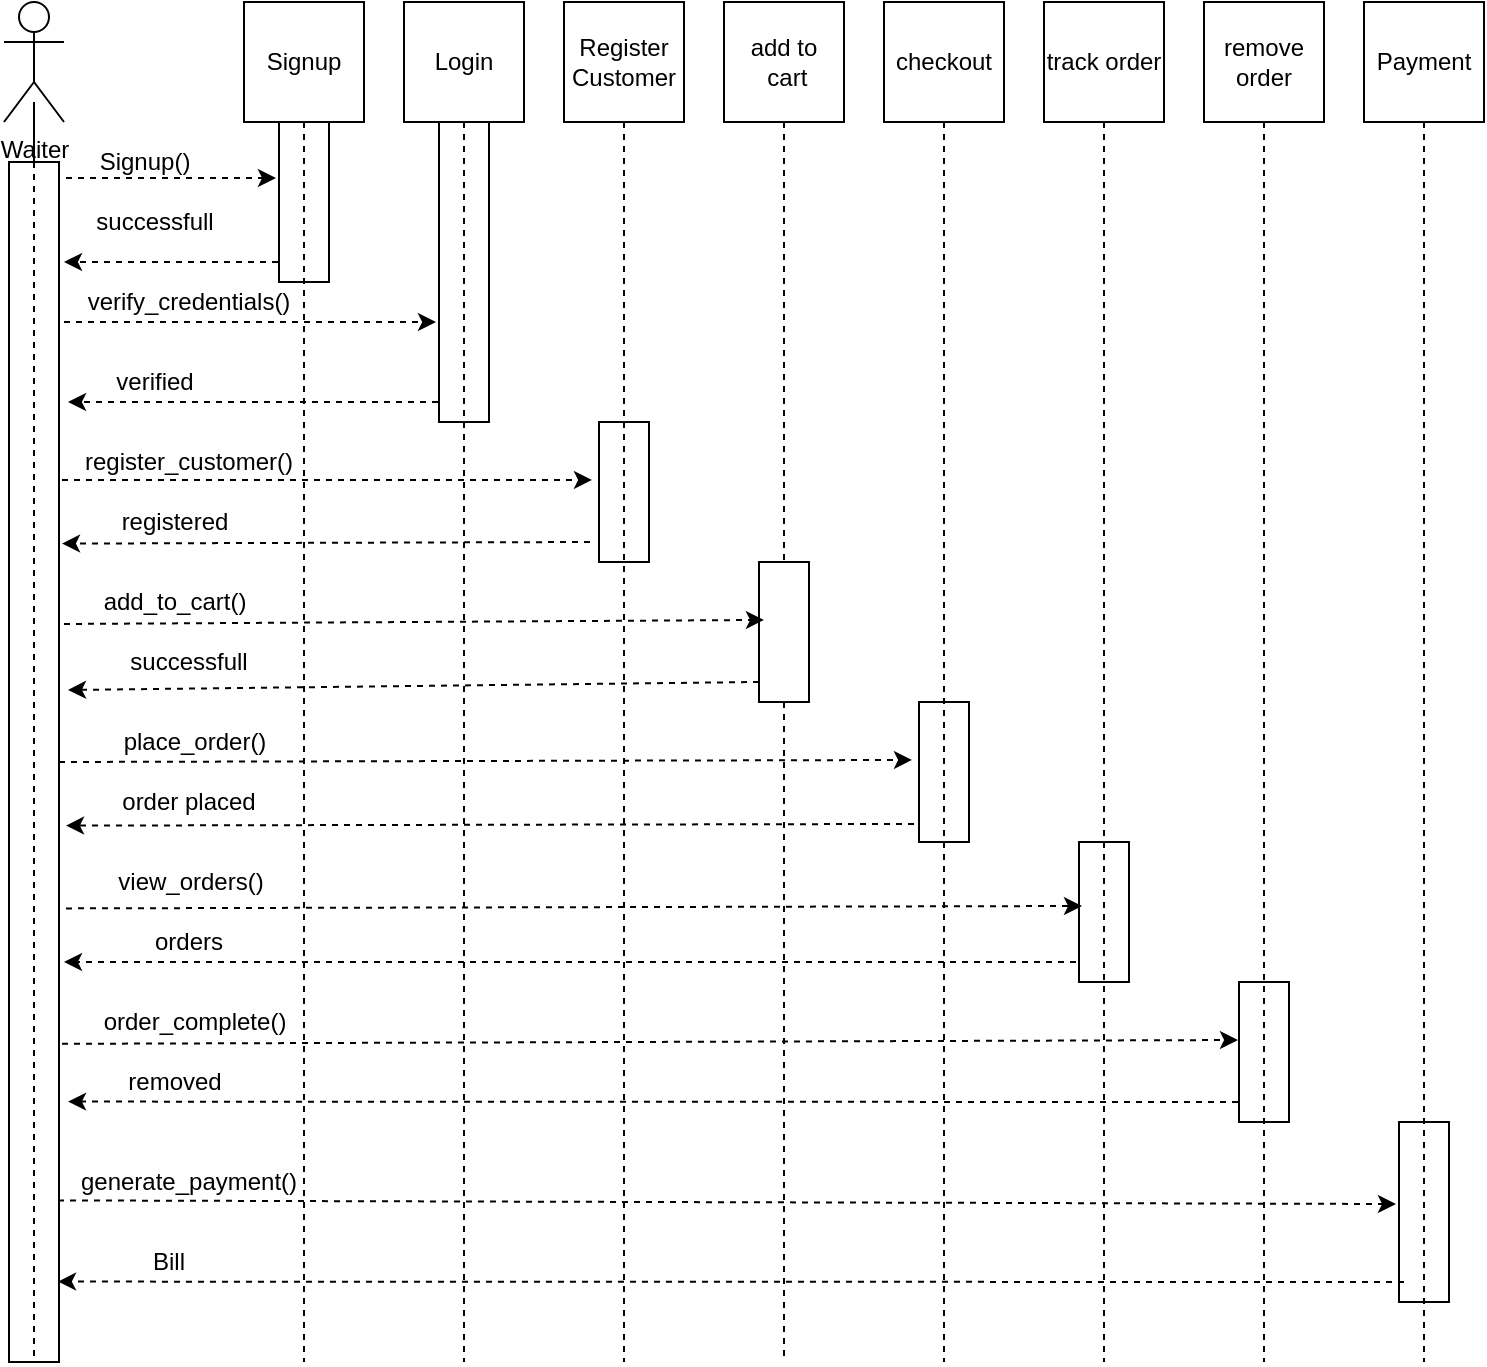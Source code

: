 <mxfile version="14.7.6" type="device"><diagram id="kgpKYQtTHZ0yAKxKKP6v" name="Page-1"><mxGraphModel dx="1102" dy="614" grid="1" gridSize="10" guides="1" tooltips="1" connect="1" arrows="1" fold="1" page="1" pageScale="1" pageWidth="850" pageHeight="1100" math="0" shadow="0"><root><mxCell id="0"/><mxCell id="1" parent="0"/><mxCell id="vq7zRf83O_rSmXne7CF_-11" style="edgeStyle=orthogonalEdgeStyle;rounded=0;orthogonalLoop=1;jettySize=auto;html=1;dashed=1;endArrow=none;endFill=0;startArrow=none;" parent="1" source="vq7zRf83O_rSmXne7CF_-22" edge="1"><mxGeometry relative="1" as="geometry"><mxPoint x="95" y="720" as="targetPoint"/><Array as="points"><mxPoint x="95" y="90"/><mxPoint x="95" y="90"/></Array></mxGeometry></mxCell><mxCell id="vq7zRf83O_rSmXne7CF_-1" value="Waiter" style="shape=umlActor;verticalLabelPosition=bottom;verticalAlign=top;html=1;outlineConnect=0;" parent="1" vertex="1"><mxGeometry x="80" y="40" width="30" height="60" as="geometry"/></mxCell><mxCell id="vq7zRf83O_rSmXne7CF_-12" style="edgeStyle=orthogonalEdgeStyle;rounded=0;orthogonalLoop=1;jettySize=auto;html=1;dashed=1;endArrow=none;endFill=0;" parent="1" source="vq7zRf83O_rSmXne7CF_-2" edge="1"><mxGeometry relative="1" as="geometry"><mxPoint x="230" y="720" as="targetPoint"/></mxGeometry></mxCell><mxCell id="vq7zRf83O_rSmXne7CF_-2" value="Signup" style="whiteSpace=wrap;html=1;aspect=fixed;fillColor=none;" parent="1" vertex="1"><mxGeometry x="200" y="40" width="60" height="60" as="geometry"/></mxCell><mxCell id="vq7zRf83O_rSmXne7CF_-13" style="edgeStyle=orthogonalEdgeStyle;rounded=0;orthogonalLoop=1;jettySize=auto;html=1;exitX=0.5;exitY=1;exitDx=0;exitDy=0;dashed=1;endArrow=none;endFill=0;" parent="1" source="vq7zRf83O_rSmXne7CF_-3" edge="1"><mxGeometry relative="1" as="geometry"><mxPoint x="310" y="720" as="targetPoint"/></mxGeometry></mxCell><mxCell id="vq7zRf83O_rSmXne7CF_-3" value="Login" style="whiteSpace=wrap;html=1;aspect=fixed;fillColor=none;" parent="1" vertex="1"><mxGeometry x="280" y="40" width="60" height="60" as="geometry"/></mxCell><mxCell id="vq7zRf83O_rSmXne7CF_-14" style="edgeStyle=orthogonalEdgeStyle;rounded=0;orthogonalLoop=1;jettySize=auto;html=1;exitX=0.5;exitY=1;exitDx=0;exitDy=0;dashed=1;endArrow=none;endFill=0;" parent="1" source="vq7zRf83O_rSmXne7CF_-4" edge="1"><mxGeometry relative="1" as="geometry"><mxPoint x="390" y="720" as="targetPoint"/></mxGeometry></mxCell><mxCell id="vq7zRf83O_rSmXne7CF_-4" value="Register Customer" style="whiteSpace=wrap;html=1;aspect=fixed;fillColor=none;" parent="1" vertex="1"><mxGeometry x="360" y="40" width="60" height="60" as="geometry"/></mxCell><mxCell id="vq7zRf83O_rSmXne7CF_-15" style="edgeStyle=orthogonalEdgeStyle;rounded=0;orthogonalLoop=1;jettySize=auto;html=1;exitX=0.5;exitY=1;exitDx=0;exitDy=0;dashed=1;endArrow=none;endFill=0;startArrow=none;" parent="1" source="vq7zRf83O_rSmXne7CF_-42" edge="1"><mxGeometry relative="1" as="geometry"><mxPoint x="470" y="720" as="targetPoint"/></mxGeometry></mxCell><mxCell id="vq7zRf83O_rSmXne7CF_-5" value="add to&lt;br&gt;&amp;nbsp;cart" style="whiteSpace=wrap;html=1;aspect=fixed;fillColor=none;" parent="1" vertex="1"><mxGeometry x="440" y="40" width="60" height="60" as="geometry"/></mxCell><mxCell id="vq7zRf83O_rSmXne7CF_-16" style="edgeStyle=orthogonalEdgeStyle;rounded=0;orthogonalLoop=1;jettySize=auto;html=1;exitX=0.5;exitY=1;exitDx=0;exitDy=0;dashed=1;endArrow=none;endFill=0;" parent="1" source="vq7zRf83O_rSmXne7CF_-6" edge="1"><mxGeometry relative="1" as="geometry"><mxPoint x="550" y="720" as="targetPoint"/></mxGeometry></mxCell><mxCell id="vq7zRf83O_rSmXne7CF_-6" value="checkout" style="whiteSpace=wrap;html=1;aspect=fixed;fillColor=none;" parent="1" vertex="1"><mxGeometry x="520" y="40" width="60" height="60" as="geometry"/></mxCell><mxCell id="vq7zRf83O_rSmXne7CF_-17" style="edgeStyle=orthogonalEdgeStyle;rounded=0;orthogonalLoop=1;jettySize=auto;html=1;exitX=0.5;exitY=1;exitDx=0;exitDy=0;dashed=1;endArrow=none;endFill=0;" parent="1" source="vq7zRf83O_rSmXne7CF_-7" edge="1"><mxGeometry relative="1" as="geometry"><mxPoint x="630" y="720" as="targetPoint"/></mxGeometry></mxCell><mxCell id="vq7zRf83O_rSmXne7CF_-7" value="track order" style="whiteSpace=wrap;html=1;aspect=fixed;fillColor=none;" parent="1" vertex="1"><mxGeometry x="600" y="40" width="60" height="60" as="geometry"/></mxCell><mxCell id="vq7zRf83O_rSmXne7CF_-18" style="edgeStyle=orthogonalEdgeStyle;rounded=0;orthogonalLoop=1;jettySize=auto;html=1;exitX=0.5;exitY=1;exitDx=0;exitDy=0;dashed=1;endArrow=none;endFill=0;" parent="1" source="vq7zRf83O_rSmXne7CF_-8" edge="1"><mxGeometry relative="1" as="geometry"><mxPoint x="710" y="720" as="targetPoint"/></mxGeometry></mxCell><mxCell id="vq7zRf83O_rSmXne7CF_-8" value="remove order" style="whiteSpace=wrap;html=1;aspect=fixed;fillColor=none;" parent="1" vertex="1"><mxGeometry x="680" y="40" width="60" height="60" as="geometry"/></mxCell><mxCell id="vq7zRf83O_rSmXne7CF_-20" style="edgeStyle=orthogonalEdgeStyle;rounded=0;orthogonalLoop=1;jettySize=auto;html=1;exitX=0.5;exitY=1;exitDx=0;exitDy=0;dashed=1;endArrow=none;endFill=0;" parent="1" source="vq7zRf83O_rSmXne7CF_-19" edge="1"><mxGeometry relative="1" as="geometry"><mxPoint x="790" y="720" as="targetPoint"/></mxGeometry></mxCell><mxCell id="vq7zRf83O_rSmXne7CF_-19" value="Payment" style="whiteSpace=wrap;html=1;aspect=fixed;fillColor=none;" parent="1" vertex="1"><mxGeometry x="760" y="40" width="60" height="60" as="geometry"/></mxCell><mxCell id="vq7zRf83O_rSmXne7CF_-22" value="" style="rounded=0;whiteSpace=wrap;html=1;fillColor=none;" parent="1" vertex="1"><mxGeometry x="82.5" y="120" width="25" height="600" as="geometry"/></mxCell><mxCell id="vq7zRf83O_rSmXne7CF_-23" value="" style="edgeStyle=orthogonalEdgeStyle;rounded=0;orthogonalLoop=1;jettySize=auto;html=1;dashed=1;endArrow=none;endFill=0;" parent="1" source="vq7zRf83O_rSmXne7CF_-1" target="vq7zRf83O_rSmXne7CF_-22" edge="1"><mxGeometry relative="1" as="geometry"><mxPoint x="95" y="640" as="targetPoint"/><mxPoint x="95" y="100" as="sourcePoint"/></mxGeometry></mxCell><mxCell id="vq7zRf83O_rSmXne7CF_-25" value="" style="rounded=0;whiteSpace=wrap;html=1;fillColor=none;" parent="1" vertex="1"><mxGeometry x="217.5" y="100" width="25" height="80" as="geometry"/></mxCell><mxCell id="vq7zRf83O_rSmXne7CF_-26" value="" style="endArrow=classic;html=1;dashed=1;" parent="1" edge="1"><mxGeometry width="50" height="50" relative="1" as="geometry"><mxPoint x="111" y="128" as="sourcePoint"/><mxPoint x="216" y="128" as="targetPoint"/></mxGeometry></mxCell><mxCell id="vq7zRf83O_rSmXne7CF_-27" value="Signup()" style="text;html=1;align=center;verticalAlign=middle;resizable=0;points=[];autosize=1;strokeColor=none;" parent="1" vertex="1"><mxGeometry x="120" y="110" width="60" height="20" as="geometry"/></mxCell><mxCell id="vq7zRf83O_rSmXne7CF_-28" value="" style="endArrow=classic;html=1;dashed=1;" parent="1" edge="1"><mxGeometry width="50" height="50" relative="1" as="geometry"><mxPoint x="217" y="170" as="sourcePoint"/><mxPoint x="110" y="170" as="targetPoint"/></mxGeometry></mxCell><mxCell id="vq7zRf83O_rSmXne7CF_-29" value="successfull" style="text;html=1;align=center;verticalAlign=middle;resizable=0;points=[];autosize=1;strokeColor=none;" parent="1" vertex="1"><mxGeometry x="120" y="140" width="70" height="20" as="geometry"/></mxCell><mxCell id="vq7zRf83O_rSmXne7CF_-30" value="" style="rounded=0;whiteSpace=wrap;html=1;fillColor=none;" parent="1" vertex="1"><mxGeometry x="297.5" y="100" width="25" height="150" as="geometry"/></mxCell><mxCell id="vq7zRf83O_rSmXne7CF_-33" value="" style="endArrow=classic;html=1;dashed=1;entryX=-0.06;entryY=0.667;entryDx=0;entryDy=0;entryPerimeter=0;" parent="1" target="vq7zRf83O_rSmXne7CF_-30" edge="1"><mxGeometry width="50" height="50" relative="1" as="geometry"><mxPoint x="110" y="200" as="sourcePoint"/><mxPoint x="260" y="198" as="targetPoint"/></mxGeometry></mxCell><mxCell id="vq7zRf83O_rSmXne7CF_-34" value="verify_credentials()" style="text;html=1;align=center;verticalAlign=middle;resizable=0;points=[];autosize=1;strokeColor=none;" parent="1" vertex="1"><mxGeometry x="112" y="180" width="120" height="20" as="geometry"/></mxCell><mxCell id="vq7zRf83O_rSmXne7CF_-35" value="" style="endArrow=classic;html=1;dashed=1;entryX=1.18;entryY=0.2;entryDx=0;entryDy=0;entryPerimeter=0;" parent="1" target="vq7zRf83O_rSmXne7CF_-22" edge="1"><mxGeometry width="50" height="50" relative="1" as="geometry"><mxPoint x="297" y="240" as="sourcePoint"/><mxPoint x="120" y="240" as="targetPoint"/></mxGeometry></mxCell><mxCell id="vq7zRf83O_rSmXne7CF_-36" value="verified" style="text;html=1;align=center;verticalAlign=middle;resizable=0;points=[];autosize=1;strokeColor=none;" parent="1" vertex="1"><mxGeometry x="130" y="220" width="50" height="20" as="geometry"/></mxCell><mxCell id="vq7zRf83O_rSmXne7CF_-37" value="" style="rounded=0;whiteSpace=wrap;html=1;fillColor=none;" parent="1" vertex="1"><mxGeometry x="377.5" y="250" width="25" height="70" as="geometry"/></mxCell><mxCell id="vq7zRf83O_rSmXne7CF_-38" value="" style="endArrow=classic;html=1;dashed=1;entryX=-0.14;entryY=0.414;entryDx=0;entryDy=0;entryPerimeter=0;exitX=1.06;exitY=0.265;exitDx=0;exitDy=0;exitPerimeter=0;" parent="1" source="vq7zRf83O_rSmXne7CF_-22" target="vq7zRf83O_rSmXne7CF_-37" edge="1"><mxGeometry width="50" height="50" relative="1" as="geometry"><mxPoint x="120" y="279" as="sourcePoint"/><mxPoint x="297.5" y="280.02" as="targetPoint"/></mxGeometry></mxCell><mxCell id="vq7zRf83O_rSmXne7CF_-39" value="register_customer()" style="text;html=1;align=center;verticalAlign=middle;resizable=0;points=[];autosize=1;strokeColor=none;" parent="1" vertex="1"><mxGeometry x="112" y="260" width="120" height="20" as="geometry"/></mxCell><mxCell id="vq7zRf83O_rSmXne7CF_-40" value="" style="endArrow=classic;html=1;dashed=1;exitX=-0.18;exitY=0.857;exitDx=0;exitDy=0;exitPerimeter=0;entryX=1.06;entryY=0.318;entryDx=0;entryDy=0;entryPerimeter=0;" parent="1" source="vq7zRf83O_rSmXne7CF_-37" target="vq7zRf83O_rSmXne7CF_-22" edge="1"><mxGeometry width="50" height="50" relative="1" as="geometry"><mxPoint x="317" y="309.99" as="sourcePoint"/><mxPoint x="140" y="310" as="targetPoint"/></mxGeometry></mxCell><mxCell id="vq7zRf83O_rSmXne7CF_-41" value="registered" style="text;html=1;align=center;verticalAlign=middle;resizable=0;points=[];autosize=1;strokeColor=none;" parent="1" vertex="1"><mxGeometry x="130" y="290" width="70" height="20" as="geometry"/></mxCell><mxCell id="vq7zRf83O_rSmXne7CF_-42" value="" style="rounded=0;whiteSpace=wrap;html=1;fillColor=none;" parent="1" vertex="1"><mxGeometry x="457.5" y="320" width="25" height="70" as="geometry"/></mxCell><mxCell id="vq7zRf83O_rSmXne7CF_-43" value="" style="edgeStyle=orthogonalEdgeStyle;rounded=0;orthogonalLoop=1;jettySize=auto;html=1;exitX=0.5;exitY=1;exitDx=0;exitDy=0;dashed=1;endArrow=none;endFill=0;" parent="1" source="vq7zRf83O_rSmXne7CF_-5" target="vq7zRf83O_rSmXne7CF_-42" edge="1"><mxGeometry relative="1" as="geometry"><mxPoint x="470" y="642" as="targetPoint"/><mxPoint x="470" y="100" as="sourcePoint"/></mxGeometry></mxCell><mxCell id="vq7zRf83O_rSmXne7CF_-44" value="" style="endArrow=classic;html=1;dashed=1;entryX=0.1;entryY=0.414;entryDx=0;entryDy=0;entryPerimeter=0;exitX=1.1;exitY=0.385;exitDx=0;exitDy=0;exitPerimeter=0;" parent="1" source="vq7zRf83O_rSmXne7CF_-22" target="vq7zRf83O_rSmXne7CF_-42" edge="1"><mxGeometry width="50" height="50" relative="1" as="geometry"><mxPoint x="130" y="349.12" as="sourcePoint"/><mxPoint x="396" y="348.98" as="targetPoint"/></mxGeometry></mxCell><mxCell id="vq7zRf83O_rSmXne7CF_-45" value="add_to_cart()" style="text;html=1;align=center;verticalAlign=middle;resizable=0;points=[];autosize=1;strokeColor=none;" parent="1" vertex="1"><mxGeometry x="120" y="330" width="90" height="20" as="geometry"/></mxCell><mxCell id="vq7zRf83O_rSmXne7CF_-46" value="" style="endArrow=classic;html=1;dashed=1;exitX=0;exitY=0.857;exitDx=0;exitDy=0;entryX=1.18;entryY=0.44;entryDx=0;entryDy=0;exitPerimeter=0;entryPerimeter=0;" parent="1" source="vq7zRf83O_rSmXne7CF_-42" target="vq7zRf83O_rSmXne7CF_-22" edge="1"><mxGeometry width="50" height="50" relative="1" as="geometry"><mxPoint x="415" y="379.99" as="sourcePoint"/><mxPoint x="150" y="379.8" as="targetPoint"/></mxGeometry></mxCell><mxCell id="vq7zRf83O_rSmXne7CF_-47" value="successfull" style="text;html=1;align=center;verticalAlign=middle;resizable=0;points=[];autosize=1;strokeColor=none;" parent="1" vertex="1"><mxGeometry x="137" y="360" width="70" height="20" as="geometry"/></mxCell><mxCell id="vq7zRf83O_rSmXne7CF_-48" value="" style="rounded=0;whiteSpace=wrap;html=1;fillColor=none;" parent="1" vertex="1"><mxGeometry x="537.5" y="390" width="25" height="70" as="geometry"/></mxCell><mxCell id="vq7zRf83O_rSmXne7CF_-49" value="" style="endArrow=classic;html=1;dashed=1;entryX=-0.14;entryY=0.414;entryDx=0;entryDy=0;entryPerimeter=0;exitX=1;exitY=0.5;exitDx=0;exitDy=0;" parent="1" source="vq7zRf83O_rSmXne7CF_-22" target="vq7zRf83O_rSmXne7CF_-48" edge="1"><mxGeometry width="50" height="50" relative="1" as="geometry"><mxPoint x="130" y="418.8" as="sourcePoint"/><mxPoint x="480" y="418.98" as="targetPoint"/></mxGeometry></mxCell><mxCell id="vq7zRf83O_rSmXne7CF_-50" value="place_order()" style="text;html=1;align=center;verticalAlign=middle;resizable=0;points=[];autosize=1;strokeColor=none;" parent="1" vertex="1"><mxGeometry x="130" y="400" width="90" height="20" as="geometry"/></mxCell><mxCell id="vq7zRf83O_rSmXne7CF_-51" value="" style="endArrow=classic;html=1;dashed=1;exitX=-0.1;exitY=0.871;exitDx=0;exitDy=0;entryX=1.14;entryY=0.553;entryDx=0;entryDy=0;exitPerimeter=0;entryPerimeter=0;" parent="1" source="vq7zRf83O_rSmXne7CF_-48" target="vq7zRf83O_rSmXne7CF_-22" edge="1"><mxGeometry width="50" height="50" relative="1" as="geometry"><mxPoint x="480" y="449.99" as="sourcePoint"/><mxPoint x="130" y="450" as="targetPoint"/></mxGeometry></mxCell><mxCell id="vq7zRf83O_rSmXne7CF_-52" value="order placed" style="text;html=1;align=center;verticalAlign=middle;resizable=0;points=[];autosize=1;strokeColor=none;" parent="1" vertex="1"><mxGeometry x="132" y="430" width="80" height="20" as="geometry"/></mxCell><mxCell id="vq7zRf83O_rSmXne7CF_-53" value="" style="rounded=0;whiteSpace=wrap;html=1;fillColor=none;" parent="1" vertex="1"><mxGeometry x="617.5" y="460" width="25" height="70" as="geometry"/></mxCell><mxCell id="vq7zRf83O_rSmXne7CF_-54" value="" style="endArrow=classic;html=1;dashed=1;exitX=1.14;exitY=0.622;exitDx=0;exitDy=0;exitPerimeter=0;entryX=0.06;entryY=0.457;entryDx=0;entryDy=0;entryPerimeter=0;" parent="1" source="vq7zRf83O_rSmXne7CF_-22" target="vq7zRf83O_rSmXne7CF_-53" edge="1"><mxGeometry width="50" height="50" relative="1" as="geometry"><mxPoint x="137" y="489" as="sourcePoint"/><mxPoint x="590" y="495" as="targetPoint"/></mxGeometry></mxCell><mxCell id="vq7zRf83O_rSmXne7CF_-55" value="view_orders()" style="text;html=1;align=center;verticalAlign=middle;resizable=0;points=[];autosize=1;strokeColor=none;" parent="1" vertex="1"><mxGeometry x="127.5" y="470" width="90" height="20" as="geometry"/></mxCell><mxCell id="vq7zRf83O_rSmXne7CF_-57" value="" style="endArrow=classic;html=1;dashed=1;exitX=-0.06;exitY=0.857;exitDx=0;exitDy=0;exitPerimeter=0;" parent="1" source="vq7zRf83O_rSmXne7CF_-53" edge="1"><mxGeometry width="50" height="50" relative="1" as="geometry"><mxPoint x="558" y="520.97" as="sourcePoint"/><mxPoint x="110" y="520" as="targetPoint"/></mxGeometry></mxCell><mxCell id="vq7zRf83O_rSmXne7CF_-58" value="orders" style="text;html=1;align=center;verticalAlign=middle;resizable=0;points=[];autosize=1;strokeColor=none;" parent="1" vertex="1"><mxGeometry x="147" y="500" width="50" height="20" as="geometry"/></mxCell><mxCell id="vq7zRf83O_rSmXne7CF_-59" value="" style="rounded=0;whiteSpace=wrap;html=1;fillColor=none;" parent="1" vertex="1"><mxGeometry x="697.5" y="530" width="25" height="70" as="geometry"/></mxCell><mxCell id="vq7zRf83O_rSmXne7CF_-60" value="" style="endArrow=classic;html=1;dashed=1;exitX=1.06;exitY=0.846;exitDx=0;exitDy=0;exitPerimeter=0;" parent="1" edge="1"><mxGeometry width="50" height="50" relative="1" as="geometry"><mxPoint x="109" y="560.92" as="sourcePoint"/><mxPoint x="697" y="559" as="targetPoint"/></mxGeometry></mxCell><mxCell id="vq7zRf83O_rSmXne7CF_-61" value="order_complete()" style="text;html=1;align=center;verticalAlign=middle;resizable=0;points=[];autosize=1;strokeColor=none;" parent="1" vertex="1"><mxGeometry x="120" y="540" width="110" height="20" as="geometry"/></mxCell><mxCell id="vq7zRf83O_rSmXne7CF_-62" value="" style="endArrow=classic;html=1;dashed=1;exitX=-0.02;exitY=0.857;exitDx=0;exitDy=0;exitPerimeter=0;entryX=1.18;entryY=0.783;entryDx=0;entryDy=0;entryPerimeter=0;" parent="1" source="vq7zRf83O_rSmXne7CF_-59" target="vq7zRf83O_rSmXne7CF_-22" edge="1"><mxGeometry width="50" height="50" relative="1" as="geometry"><mxPoint x="638" y="589.5" as="sourcePoint"/><mxPoint x="140" y="590" as="targetPoint"/></mxGeometry></mxCell><mxCell id="vq7zRf83O_rSmXne7CF_-63" value="removed" style="text;html=1;align=center;verticalAlign=middle;resizable=0;points=[];autosize=1;strokeColor=none;" parent="1" vertex="1"><mxGeometry x="135" y="570" width="60" height="20" as="geometry"/></mxCell><mxCell id="vq7zRf83O_rSmXne7CF_-66" value="" style="rounded=0;whiteSpace=wrap;html=1;fillColor=none;" parent="1" vertex="1"><mxGeometry x="777.5" y="600" width="25" height="90" as="geometry"/></mxCell><mxCell id="vq7zRf83O_rSmXne7CF_-67" value="" style="endArrow=classic;html=1;dashed=1;entryX=-0.06;entryY=0.6;entryDx=0;entryDy=0;entryPerimeter=0;exitX=0.98;exitY=0.867;exitDx=0;exitDy=0;exitPerimeter=0;" parent="1" edge="1"><mxGeometry width="50" height="50" relative="1" as="geometry"><mxPoint x="107" y="639.2" as="sourcePoint"/><mxPoint x="776" y="641" as="targetPoint"/></mxGeometry></mxCell><mxCell id="vq7zRf83O_rSmXne7CF_-68" value="generate_payment()" style="text;html=1;align=center;verticalAlign=middle;resizable=0;points=[];autosize=1;strokeColor=none;" parent="1" vertex="1"><mxGeometry x="112" y="620" width="120" height="20" as="geometry"/></mxCell><mxCell id="vq7zRf83O_rSmXne7CF_-69" value="" style="endArrow=classic;html=1;dashed=1;entryX=0.98;entryY=0.928;entryDx=0;entryDy=0;entryPerimeter=0;" parent="1" edge="1"><mxGeometry width="50" height="50" relative="1" as="geometry"><mxPoint x="780" y="680" as="sourcePoint"/><mxPoint x="107" y="679.8" as="targetPoint"/></mxGeometry></mxCell><mxCell id="vq7zRf83O_rSmXne7CF_-70" value="Bill" style="text;html=1;align=center;verticalAlign=middle;resizable=0;points=[];autosize=1;strokeColor=none;" parent="1" vertex="1"><mxGeometry x="147" y="660" width="30" height="20" as="geometry"/></mxCell></root></mxGraphModel></diagram></mxfile>